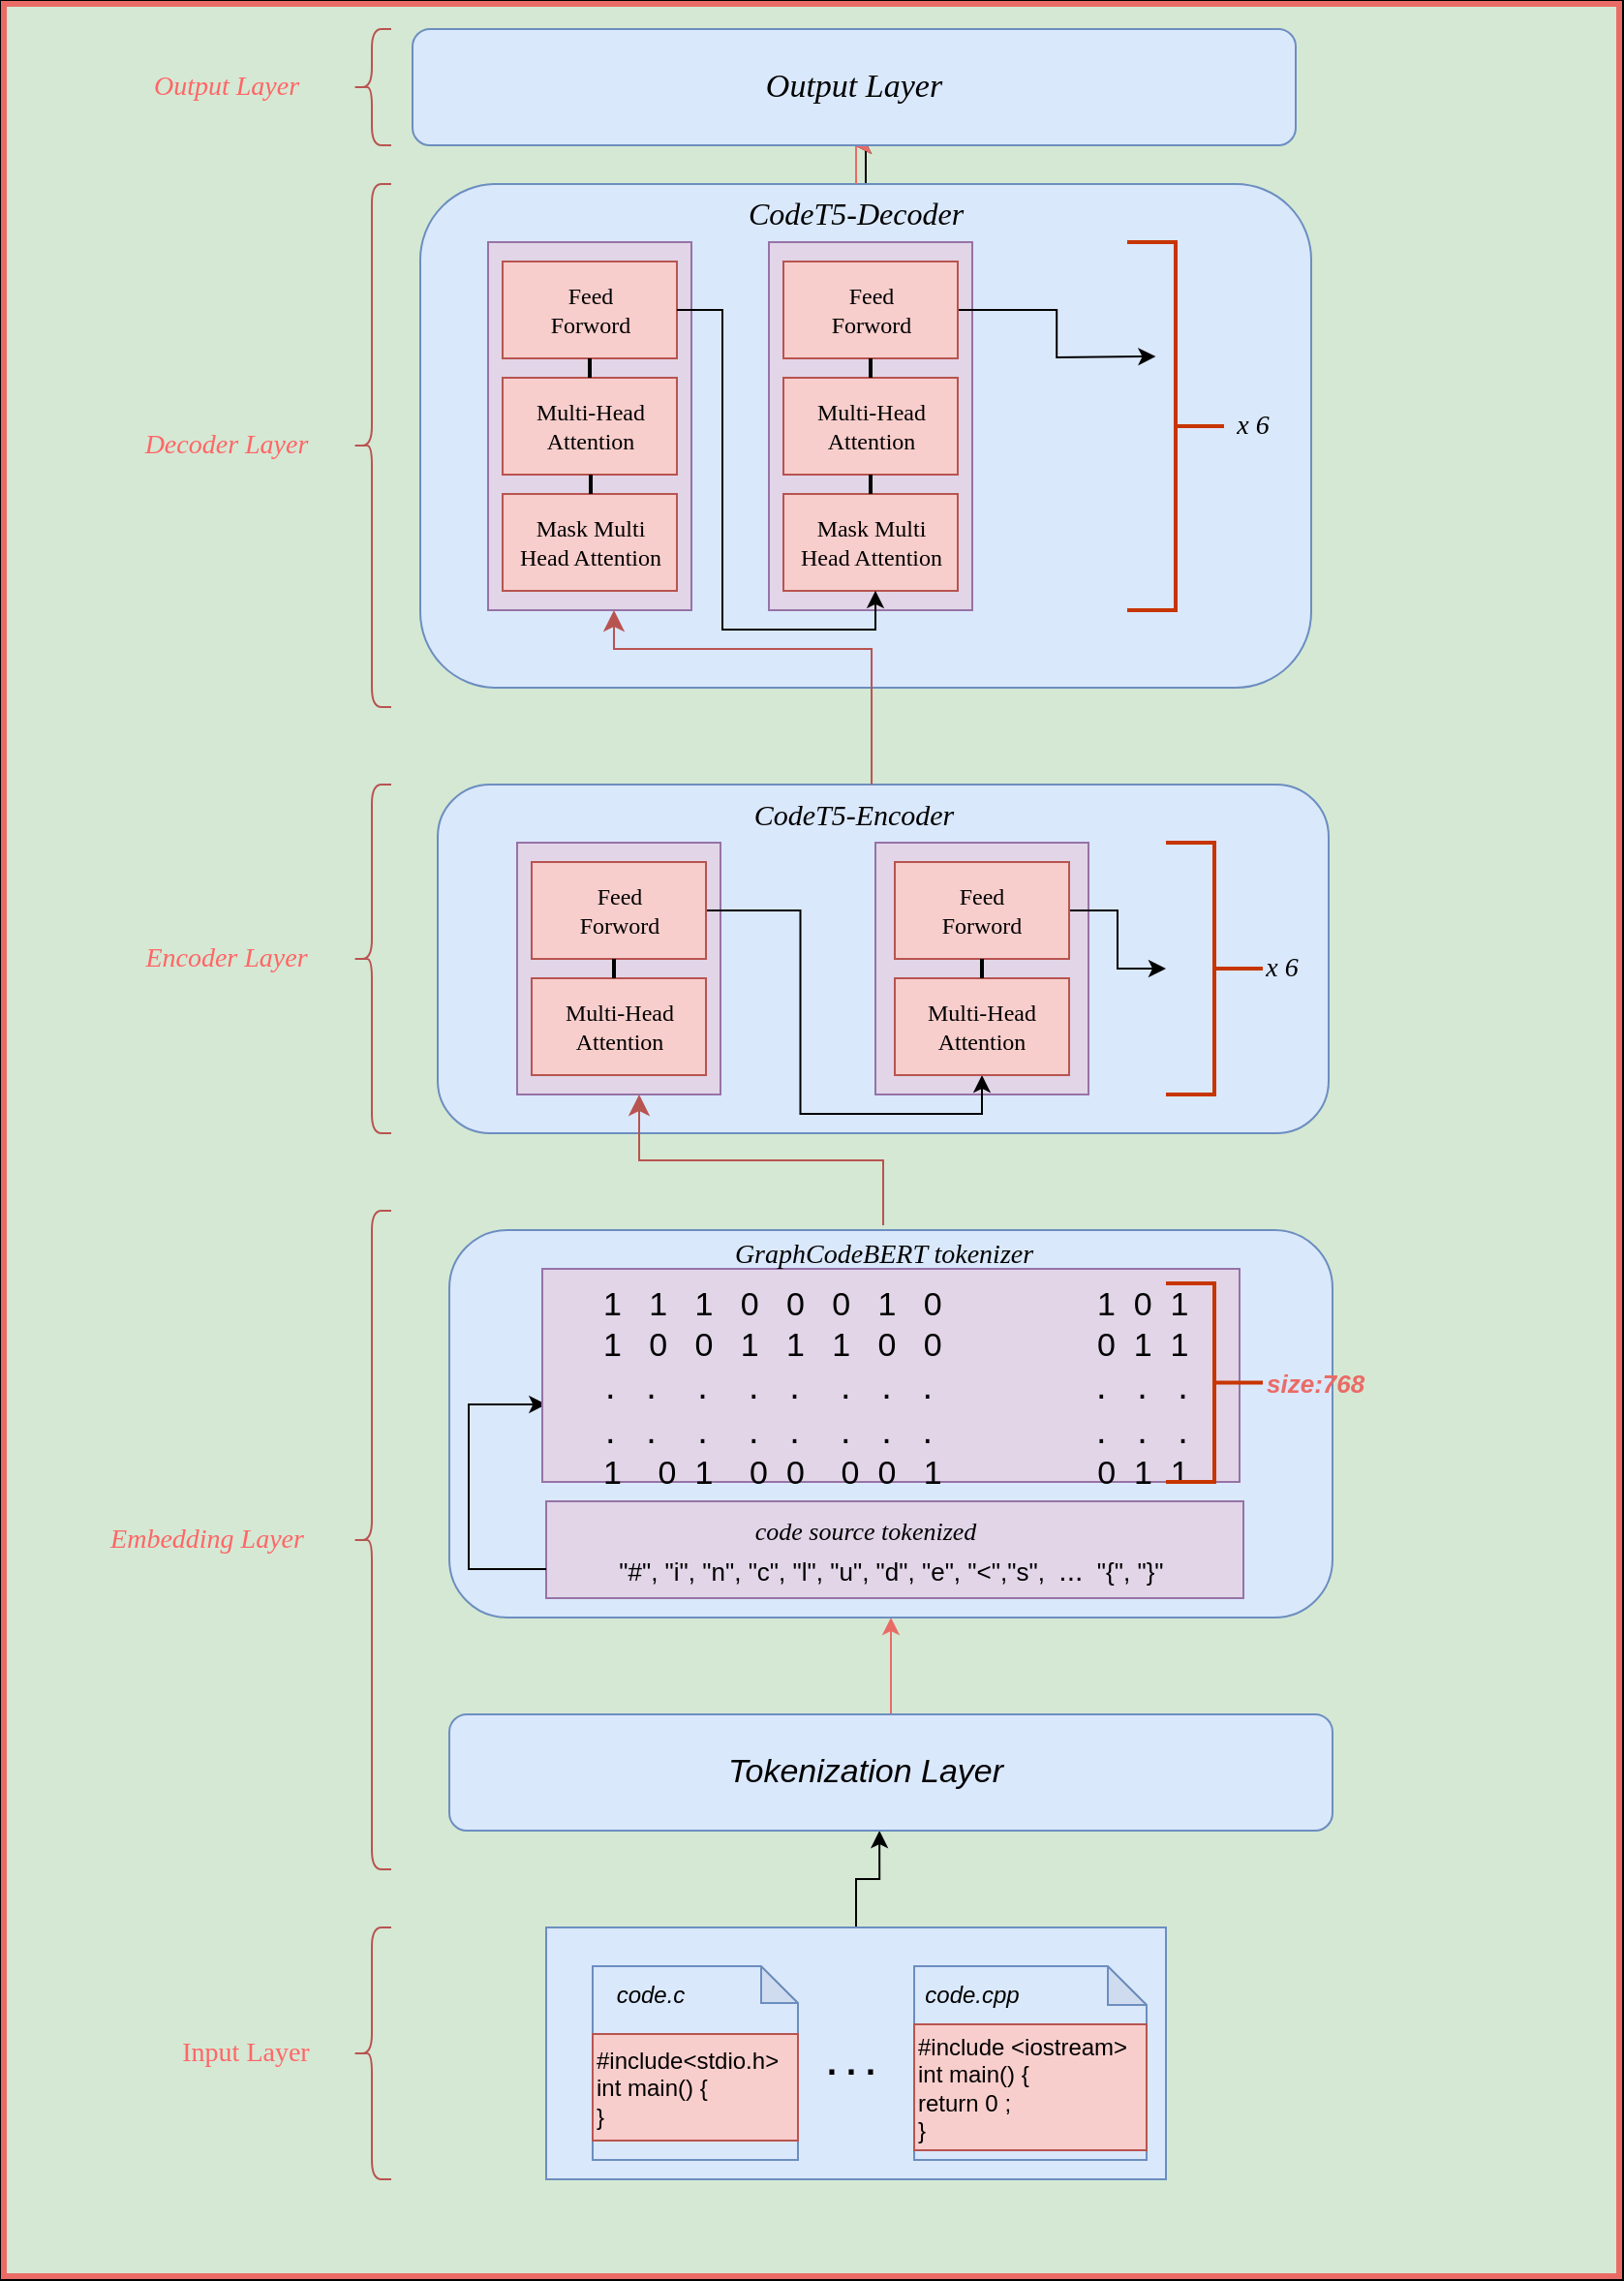 <mxfile version="24.6.2" type="github">
  <diagram name="Page-1" id="ndFlclTGQ-r0OjpnFzX9">
    <mxGraphModel dx="1941" dy="2930" grid="0" gridSize="10" guides="1" tooltips="1" connect="1" arrows="1" fold="1" page="1" pageScale="1" pageWidth="827" pageHeight="1169" background="#000000" math="0" shadow="0">
      <root>
        <mxCell id="0" />
        <mxCell id="1" parent="0" />
        <mxCell id="08KLOJ0HgdKlxMjKVlnE-175" value="" style="rounded=0;whiteSpace=wrap;html=1;fillColor=#d5e8d4;strokeColor=#EA6B66;strokeWidth=3;" vertex="1" parent="1">
          <mxGeometry y="-1173" width="834" height="1173" as="geometry" />
        </mxCell>
        <mxCell id="08KLOJ0HgdKlxMjKVlnE-176" value="" style="edgeStyle=orthogonalEdgeStyle;rounded=0;orthogonalLoop=1;jettySize=auto;html=1;entryX=0.487;entryY=1;entryDx=0;entryDy=0;entryPerimeter=0;" edge="1" parent="1" source="08KLOJ0HgdKlxMjKVlnE-74" target="08KLOJ0HgdKlxMjKVlnE-87">
          <mxGeometry relative="1" as="geometry" />
        </mxCell>
        <mxCell id="08KLOJ0HgdKlxMjKVlnE-74" value="" style="rounded=0;whiteSpace=wrap;html=1;fillColor=#dae8fc;strokeColor=#6c8ebf;" vertex="1" parent="1">
          <mxGeometry x="280" y="-180" width="320" height="130" as="geometry" />
        </mxCell>
        <mxCell id="08KLOJ0HgdKlxMjKVlnE-73" value="" style="shape=note;whiteSpace=wrap;html=1;backgroundOutline=1;darkOpacity=0.05;size=19;fillColor=#dae8fc;strokeColor=#6c8ebf;" vertex="1" parent="1">
          <mxGeometry x="304" y="-160" width="106" height="100" as="geometry" />
        </mxCell>
        <mxCell id="08KLOJ0HgdKlxMjKVlnE-75" value="" style="shape=note;whiteSpace=wrap;html=1;backgroundOutline=1;darkOpacity=0.05;size=20;fillColor=#dae8fc;strokeColor=#6c8ebf;" vertex="1" parent="1">
          <mxGeometry x="470" y="-160" width="120" height="100" as="geometry" />
        </mxCell>
        <mxCell id="08KLOJ0HgdKlxMjKVlnE-78" value="#include&amp;lt;stdio.h&amp;gt;&lt;br&gt;int main() {&lt;div&gt;}&lt;/div&gt;" style="text;html=1;align=left;verticalAlign=middle;whiteSpace=wrap;rounded=0;fillColor=#f8cecc;strokeColor=#b85450;" vertex="1" parent="1">
          <mxGeometry x="304" y="-125" width="106" height="55" as="geometry" />
        </mxCell>
        <mxCell id="08KLOJ0HgdKlxMjKVlnE-79" value="#include &amp;lt;iostream&amp;gt;&lt;div&gt;int main() {&lt;/div&gt;&lt;div&gt;return 0 ;&lt;/div&gt;&lt;div&gt;}&lt;/div&gt;" style="text;html=1;align=left;verticalAlign=middle;whiteSpace=wrap;rounded=0;fillColor=#f8cecc;strokeColor=#b85450;" vertex="1" parent="1">
          <mxGeometry x="470" y="-130" width="120" height="65" as="geometry" />
        </mxCell>
        <mxCell id="08KLOJ0HgdKlxMjKVlnE-81" value="&lt;i&gt;code.c&lt;/i&gt;" style="text;html=1;align=center;verticalAlign=middle;whiteSpace=wrap;rounded=0;" vertex="1" parent="1">
          <mxGeometry x="304" y="-160" width="60" height="30" as="geometry" />
        </mxCell>
        <mxCell id="08KLOJ0HgdKlxMjKVlnE-82" value="&lt;i&gt;code.cpp&lt;/i&gt;" style="text;html=1;align=center;verticalAlign=middle;whiteSpace=wrap;rounded=0;" vertex="1" parent="1">
          <mxGeometry x="470" y="-160" width="60" height="30" as="geometry" />
        </mxCell>
        <mxCell id="08KLOJ0HgdKlxMjKVlnE-84" value="" style="shape=curlyBracket;whiteSpace=wrap;html=1;rounded=1;labelPosition=left;verticalLabelPosition=middle;align=right;verticalAlign=middle;fillColor=#f8cecc;gradientColor=#ea6b66;strokeColor=#b85450;" vertex="1" parent="1">
          <mxGeometry x="180" y="-180" width="20" height="130" as="geometry" />
        </mxCell>
        <mxCell id="08KLOJ0HgdKlxMjKVlnE-86" value="&lt;font color=&quot;#ff6666&quot; face=&quot;Times New Roman&quot; style=&quot;font-size: 14px;&quot;&gt;Input Layer&lt;/font&gt;" style="text;html=1;align=center;verticalAlign=middle;whiteSpace=wrap;rounded=0;" vertex="1" parent="1">
          <mxGeometry x="90" y="-130" width="70" height="30" as="geometry" />
        </mxCell>
        <mxCell id="08KLOJ0HgdKlxMjKVlnE-174" value="" style="edgeStyle=orthogonalEdgeStyle;rounded=0;orthogonalLoop=1;jettySize=auto;html=1;strokeColor=#EA6B66;entryX=0.5;entryY=1;entryDx=0;entryDy=0;" edge="1" parent="1" source="08KLOJ0HgdKlxMjKVlnE-87" target="08KLOJ0HgdKlxMjKVlnE-95">
          <mxGeometry relative="1" as="geometry" />
        </mxCell>
        <mxCell id="08KLOJ0HgdKlxMjKVlnE-87" value="" style="rounded=1;whiteSpace=wrap;html=1;fillColor=#dae8fc;strokeColor=#6c8ebf;" vertex="1" parent="1">
          <mxGeometry x="230" y="-290" width="456" height="60" as="geometry" />
        </mxCell>
        <mxCell id="08KLOJ0HgdKlxMjKVlnE-91" value="&lt;b style=&quot;font-size: 18px;&quot;&gt;. . .&amp;nbsp;&lt;/b&gt;" style="text;html=1;align=center;verticalAlign=middle;whiteSpace=wrap;rounded=0;" vertex="1" parent="1">
          <mxGeometry x="410" y="-125" width="60" height="30" as="geometry" />
        </mxCell>
        <mxCell id="08KLOJ0HgdKlxMjKVlnE-92" value="" style="shape=curlyBracket;whiteSpace=wrap;html=1;rounded=1;labelPosition=left;verticalLabelPosition=middle;align=right;verticalAlign=middle;size=0.5;fillColor=#f8cecc;gradientColor=#ea6b66;strokeColor=#b85450;" vertex="1" parent="1">
          <mxGeometry x="180" y="-550" width="20" height="340" as="geometry" />
        </mxCell>
        <mxCell id="08KLOJ0HgdKlxMjKVlnE-94" value="&lt;i&gt;&lt;font color=&quot;#ff6666&quot; style=&quot;font-size: 14px;&quot; face=&quot;Times New Roman&quot;&gt;Embedding Layer&lt;/font&gt;&lt;/i&gt;" style="text;html=1;align=center;verticalAlign=middle;whiteSpace=wrap;rounded=0;" vertex="1" parent="1">
          <mxGeometry x="50" y="-395" width="110" height="30" as="geometry" />
        </mxCell>
        <mxCell id="08KLOJ0HgdKlxMjKVlnE-95" value="" style="rounded=1;whiteSpace=wrap;html=1;fillColor=#dae8fc;strokeColor=#6c8ebf;" vertex="1" parent="1">
          <mxGeometry x="230" y="-540" width="456" height="200" as="geometry" />
        </mxCell>
        <mxCell id="08KLOJ0HgdKlxMjKVlnE-98" value="&lt;font style=&quot;font-size: 17px;&quot;&gt;&lt;i&gt;Tokenization Layer&lt;/i&gt;&lt;/font&gt;" style="text;html=1;align=center;verticalAlign=middle;whiteSpace=wrap;rounded=0;" vertex="1" parent="1">
          <mxGeometry x="310" y="-275" width="270" height="30" as="geometry" />
        </mxCell>
        <mxCell id="08KLOJ0HgdKlxMjKVlnE-99" value="" style="rounded=0;whiteSpace=wrap;html=1;fillColor=#e1d5e7;strokeColor=#9673a6;" vertex="1" parent="1">
          <mxGeometry x="280" y="-400" width="360" height="50" as="geometry" />
        </mxCell>
        <mxCell id="08KLOJ0HgdKlxMjKVlnE-100" value="&lt;i&gt;&lt;font face=&quot;Times New Roman&quot; style=&quot;font-size: 13px;&quot;&gt;code source tokenized&lt;/font&gt;&lt;/i&gt;" style="text;html=1;align=center;verticalAlign=middle;whiteSpace=wrap;rounded=0;" vertex="1" parent="1">
          <mxGeometry x="385" y="-400" width="120" height="30" as="geometry" />
        </mxCell>
        <mxCell id="08KLOJ0HgdKlxMjKVlnE-105" value="" style="edgeStyle=orthogonalEdgeStyle;rounded=0;orthogonalLoop=1;jettySize=auto;html=1;entryX=0.006;entryY=0.636;entryDx=0;entryDy=0;entryPerimeter=0;" edge="1" parent="1" source="08KLOJ0HgdKlxMjKVlnE-101" target="08KLOJ0HgdKlxMjKVlnE-104">
          <mxGeometry relative="1" as="geometry">
            <Array as="points">
              <mxPoint x="240" y="-365" />
              <mxPoint x="240" y="-450" />
            </Array>
          </mxGeometry>
        </mxCell>
        <mxCell id="08KLOJ0HgdKlxMjKVlnE-101" value="&lt;font style=&quot;font-size: 13px;&quot;&gt;&quot;#&quot;, &quot;i&quot;, &quot;n&quot;, &quot;c&quot;, &quot;l&quot;, &quot;u&quot;, &quot;d&quot;, &quot;e&quot;, &quot;&amp;lt;&quot;,&quot;s&quot;,&amp;nbsp; &lt;/font&gt;&lt;font style=&quot;font-size: 15px;&quot;&gt;...&lt;/font&gt;&lt;font style=&quot;font-size: 13px;&quot;&gt;&amp;nbsp; &quot;{&quot;, &quot;}&quot;&amp;nbsp;&lt;/font&gt;" style="text;html=1;align=center;verticalAlign=middle;whiteSpace=wrap;rounded=0;" vertex="1" parent="1">
          <mxGeometry x="280" y="-380" width="360" height="30" as="geometry" />
        </mxCell>
        <mxCell id="08KLOJ0HgdKlxMjKVlnE-104" value="" style="rounded=0;whiteSpace=wrap;html=1;fillColor=#e1d5e7;strokeColor=#9673a6;" vertex="1" parent="1">
          <mxGeometry x="278" y="-520" width="360" height="110" as="geometry" />
        </mxCell>
        <mxCell id="08KLOJ0HgdKlxMjKVlnE-106" value="&lt;div&gt;&lt;br&gt;&lt;/div&gt;&lt;font style=&quot;font-size: 17px;&quot;&gt;&amp;nbsp; 1&amp;nbsp; &amp;nbsp;1&amp;nbsp; &amp;nbsp;1&amp;nbsp; &amp;nbsp;0&amp;nbsp; &amp;nbsp;0&amp;nbsp; &amp;nbsp;0&amp;nbsp; &amp;nbsp;1&amp;nbsp; &amp;nbsp;0&amp;nbsp; &amp;nbsp; &amp;nbsp; &amp;nbsp;&lt;span style=&quot;white-space: pre;&quot;&gt;&#x9;&lt;/span&gt;&lt;span style=&quot;white-space: pre;&quot;&gt;&#x9;&lt;/span&gt;1&amp;nbsp; 0&amp;nbsp; 1&lt;/font&gt;&lt;div style=&quot;font-size: 17px;&quot;&gt;&lt;font style=&quot;font-size: 17px;&quot;&gt;&amp;nbsp; 1&amp;nbsp; &amp;nbsp;0&amp;nbsp; &amp;nbsp;0&amp;nbsp; &amp;nbsp;1&amp;nbsp; &amp;nbsp;1&amp;nbsp; &amp;nbsp;1&amp;nbsp; &amp;nbsp;0&amp;nbsp; &amp;nbsp;0&amp;nbsp; &amp;nbsp; &amp;nbsp; &amp;nbsp;&lt;span style=&quot;white-space: pre;&quot;&gt;&#x9;&lt;/span&gt;&lt;span style=&quot;white-space: pre;&quot;&gt;&#x9;&lt;/span&gt;0&amp;nbsp; 1&amp;nbsp; 1&lt;/font&gt;&lt;/div&gt;&lt;div style=&quot;font-size: 19px;&quot;&gt;&lt;font style=&quot;font-size: 19px;&quot;&gt;&amp;nbsp; .&amp;nbsp; &amp;nbsp;.&amp;nbsp; &amp;nbsp; .&amp;nbsp; &amp;nbsp; .&amp;nbsp; &amp;nbsp;.&amp;nbsp; &amp;nbsp; .&amp;nbsp; &amp;nbsp;.&amp;nbsp; &amp;nbsp;.&amp;nbsp; &amp;nbsp; &amp;nbsp;&lt;span style=&quot;white-space: pre;&quot;&gt;&#x9;&lt;/span&gt;&lt;span style=&quot;white-space: pre;&quot;&gt;&#x9;&lt;/span&gt;&amp;nbsp; .&amp;nbsp; &amp;nbsp;.&amp;nbsp; &amp;nbsp;.&lt;/font&gt;&lt;/div&gt;&lt;div style=&quot;font-size: 19px;&quot;&gt;&lt;span style=&quot;background-color: initial;&quot;&gt;&amp;nbsp; .&amp;nbsp; &amp;nbsp;.&amp;nbsp; &amp;nbsp; .&amp;nbsp; &amp;nbsp; .&amp;nbsp; &amp;nbsp;.&amp;nbsp; &amp;nbsp; .&amp;nbsp; &amp;nbsp;.&amp;nbsp; &amp;nbsp;.&amp;nbsp; &amp;nbsp; &amp;nbsp;&lt;span style=&quot;white-space: pre;&quot;&gt;&#x9;&lt;/span&gt;&lt;span style=&quot;white-space: pre;&quot;&gt;&#x9;&lt;/span&gt;&amp;nbsp; .&amp;nbsp; &amp;nbsp;.&amp;nbsp; &amp;nbsp;.&lt;/span&gt;&lt;br&gt;&lt;/div&gt;&lt;div style=&quot;&quot;&gt;&lt;span style=&quot;background-color: initial;&quot;&gt;&lt;font style=&quot;font-size: 17px;&quot;&gt;&amp;nbsp; 1&amp;nbsp; &amp;nbsp; 0&amp;nbsp; 1&amp;nbsp; &amp;nbsp; 0&amp;nbsp; 0&amp;nbsp; &amp;nbsp; 0&amp;nbsp; 0&amp;nbsp; &amp;nbsp;1&amp;nbsp; &amp;nbsp; &amp;nbsp; &amp;nbsp; &amp;nbsp; &amp;nbsp; &amp;nbsp; &amp;nbsp; &amp;nbsp;0&amp;nbsp; 1&amp;nbsp; 1&amp;nbsp;&amp;nbsp;&lt;/font&gt;&lt;/span&gt;&lt;br&gt;&lt;/div&gt;" style="text;html=1;align=left;verticalAlign=middle;whiteSpace=wrap;rounded=0;" vertex="1" parent="1">
          <mxGeometry x="298" y="-510" width="340" height="90" as="geometry" />
        </mxCell>
        <mxCell id="08KLOJ0HgdKlxMjKVlnE-107" value="" style="strokeWidth=2;html=1;shape=mxgraph.flowchart.annotation_2;align=left;labelPosition=right;pointerEvents=1;direction=west;fillColor=#fa6800;strokeColor=#C73500;fontColor=#000000;" vertex="1" parent="1">
          <mxGeometry x="600" y="-512.5" width="50" height="102.5" as="geometry" />
        </mxCell>
        <mxCell id="08KLOJ0HgdKlxMjKVlnE-108" value="&lt;i&gt;&lt;b&gt;&lt;font color=&quot;#ea6b66&quot; style=&quot;font-size: 13px;&quot;&gt;size:768&lt;/font&gt;&lt;/b&gt;&lt;/i&gt;" style="text;html=1;align=left;verticalAlign=middle;whiteSpace=wrap;rounded=0;" vertex="1" parent="1">
          <mxGeometry x="650" y="-476.25" width="60" height="30" as="geometry" />
        </mxCell>
        <mxCell id="08KLOJ0HgdKlxMjKVlnE-109" value="&lt;i&gt;&lt;font style=&quot;font-size: 14px;&quot; face=&quot;Times New Roman&quot;&gt;GraphCodeBERT tokenizer&lt;/font&gt;&lt;/i&gt;" style="text;html=1;align=center;verticalAlign=middle;resizable=0;points=[];autosize=1;strokeColor=none;fillColor=none;" vertex="1" parent="1">
          <mxGeometry x="364" y="-542.5" width="180" height="30" as="geometry" />
        </mxCell>
        <mxCell id="08KLOJ0HgdKlxMjKVlnE-111" value="" style="rounded=1;whiteSpace=wrap;html=1;fillColor=#dae8fc;strokeColor=#6c8ebf;" vertex="1" parent="1">
          <mxGeometry x="224" y="-770" width="460" height="180" as="geometry" />
        </mxCell>
        <mxCell id="08KLOJ0HgdKlxMjKVlnE-168" value="" style="edgeStyle=orthogonalEdgeStyle;rounded=0;orthogonalLoop=1;jettySize=auto;html=1;" edge="1" parent="1" source="08KLOJ0HgdKlxMjKVlnE-112" target="08KLOJ0HgdKlxMjKVlnE-167">
          <mxGeometry relative="1" as="geometry" />
        </mxCell>
        <mxCell id="08KLOJ0HgdKlxMjKVlnE-112" value="" style="rounded=1;whiteSpace=wrap;html=1;fillColor=#dae8fc;strokeColor=#6c8ebf;" vertex="1" parent="1">
          <mxGeometry x="215" y="-1080" width="460" height="260" as="geometry" />
        </mxCell>
        <mxCell id="08KLOJ0HgdKlxMjKVlnE-114" value="" style="shape=curlyBracket;whiteSpace=wrap;html=1;rounded=1;labelPosition=left;verticalLabelPosition=middle;align=right;verticalAlign=middle;fillColor=#f8cecc;gradientColor=#ea6b66;strokeColor=#b85450;" vertex="1" parent="1">
          <mxGeometry x="180" y="-770" width="20" height="180" as="geometry" />
        </mxCell>
        <mxCell id="08KLOJ0HgdKlxMjKVlnE-116" value="&lt;font size=&quot;1&quot; face=&quot;Times New Roman&quot; style=&quot;&quot;&gt;&lt;i style=&quot;font-size: 15px;&quot;&gt;CodeT5-Encoder&lt;/i&gt;&lt;/font&gt;" style="text;html=1;align=center;verticalAlign=middle;whiteSpace=wrap;rounded=0;" vertex="1" parent="1">
          <mxGeometry x="334" y="-770" width="210" height="30" as="geometry" />
        </mxCell>
        <mxCell id="08KLOJ0HgdKlxMjKVlnE-117" value="" style="rounded=0;whiteSpace=wrap;html=1;fillColor=#e1d5e7;strokeColor=#9673a6;" vertex="1" parent="1">
          <mxGeometry x="265" y="-740" width="105" height="130" as="geometry" />
        </mxCell>
        <mxCell id="08KLOJ0HgdKlxMjKVlnE-118" value="" style="rounded=0;whiteSpace=wrap;html=1;fillColor=#e1d5e7;strokeColor=#9673a6;" vertex="1" parent="1">
          <mxGeometry x="450" y="-740" width="110" height="130" as="geometry" />
        </mxCell>
        <mxCell id="08KLOJ0HgdKlxMjKVlnE-120" value="" style="strokeWidth=2;html=1;shape=mxgraph.flowchart.annotation_2;align=left;labelPosition=right;pointerEvents=1;direction=west;fillColor=#fa6800;strokeColor=#C73500;fontColor=#000000;" vertex="1" parent="1">
          <mxGeometry x="600" y="-740" width="50" height="130" as="geometry" />
        </mxCell>
        <mxCell id="08KLOJ0HgdKlxMjKVlnE-121" value="&lt;font size=&quot;1&quot; face=&quot;Times New Roman&quot; style=&quot;&quot;&gt;&lt;i style=&quot;font-size: 14px;&quot;&gt;x 6&lt;/i&gt;&lt;/font&gt;" style="text;html=1;align=center;verticalAlign=middle;whiteSpace=wrap;rounded=0;" vertex="1" parent="1">
          <mxGeometry x="630" y="-690" width="60" height="30" as="geometry" />
        </mxCell>
        <mxCell id="08KLOJ0HgdKlxMjKVlnE-122" value="" style="edgeStyle=elbowEdgeStyle;elbow=vertical;endArrow=classic;html=1;curved=0;rounded=0;endSize=8;startSize=8;fillColor=#f8cecc;strokeColor=#b85450;" edge="1" parent="1" source="08KLOJ0HgdKlxMjKVlnE-109">
          <mxGeometry width="50" height="50" relative="1" as="geometry">
            <mxPoint x="442" y="-544" as="sourcePoint" />
            <mxPoint x="328" y="-610" as="targetPoint" />
            <Array as="points" />
          </mxGeometry>
        </mxCell>
        <mxCell id="08KLOJ0HgdKlxMjKVlnE-124" value="&lt;font face=&quot;Times New Roman&quot;&gt;Multi-Head&lt;/font&gt;&lt;div&gt;&lt;font face=&quot;Times New Roman&quot;&gt;Attention&lt;/font&gt;&lt;/div&gt;" style="rounded=0;whiteSpace=wrap;html=1;fillColor=#f8cecc;strokeColor=#b85450;" vertex="1" parent="1">
          <mxGeometry x="272.5" y="-670" width="90" height="50" as="geometry" />
        </mxCell>
        <mxCell id="08KLOJ0HgdKlxMjKVlnE-129" style="edgeStyle=orthogonalEdgeStyle;rounded=0;orthogonalLoop=1;jettySize=auto;html=1;entryX=0.5;entryY=1;entryDx=0;entryDy=0;" edge="1" parent="1" source="08KLOJ0HgdKlxMjKVlnE-125" target="08KLOJ0HgdKlxMjKVlnE-126">
          <mxGeometry relative="1" as="geometry" />
        </mxCell>
        <mxCell id="08KLOJ0HgdKlxMjKVlnE-125" value="&lt;font face=&quot;Times New Roman&quot;&gt;Feed&lt;/font&gt;&lt;div&gt;&lt;font face=&quot;Times New Roman&quot;&gt;Forword&lt;/font&gt;&lt;/div&gt;" style="rounded=0;whiteSpace=wrap;html=1;fillColor=#f8cecc;strokeColor=#b85450;" vertex="1" parent="1">
          <mxGeometry x="272.5" y="-730" width="90" height="50" as="geometry" />
        </mxCell>
        <mxCell id="08KLOJ0HgdKlxMjKVlnE-126" value="" style="rounded=0;whiteSpace=wrap;html=1;fillColor=#f8cecc;strokeColor=#b85450;" vertex="1" parent="1">
          <mxGeometry x="460" y="-670" width="90" height="50" as="geometry" />
        </mxCell>
        <mxCell id="08KLOJ0HgdKlxMjKVlnE-127" value="" style="rounded=0;whiteSpace=wrap;html=1;fillColor=#f8cecc;strokeColor=#b85450;" vertex="1" parent="1">
          <mxGeometry x="460" y="-730" width="90" height="50" as="geometry" />
        </mxCell>
        <mxCell id="08KLOJ0HgdKlxMjKVlnE-130" value="&lt;font face=&quot;Times New Roman&quot;&gt;Multi-Head&lt;/font&gt;&lt;div&gt;&lt;font face=&quot;Times New Roman&quot;&gt;Attention&lt;/font&gt;&lt;/div&gt;" style="rounded=0;whiteSpace=wrap;html=1;fillColor=#f8cecc;strokeColor=#b85450;" vertex="1" parent="1">
          <mxGeometry x="460" y="-670" width="90" height="50" as="geometry" />
        </mxCell>
        <mxCell id="08KLOJ0HgdKlxMjKVlnE-134" value="" style="edgeStyle=orthogonalEdgeStyle;rounded=0;orthogonalLoop=1;jettySize=auto;html=1;" edge="1" parent="1" source="08KLOJ0HgdKlxMjKVlnE-131" target="08KLOJ0HgdKlxMjKVlnE-120">
          <mxGeometry relative="1" as="geometry" />
        </mxCell>
        <mxCell id="08KLOJ0HgdKlxMjKVlnE-131" value="&lt;font face=&quot;Times New Roman&quot;&gt;Feed&lt;/font&gt;&lt;div&gt;&lt;font face=&quot;Times New Roman&quot;&gt;Forword&lt;/font&gt;&lt;/div&gt;" style="rounded=0;whiteSpace=wrap;html=1;fillColor=#f8cecc;strokeColor=#b85450;" vertex="1" parent="1">
          <mxGeometry x="460" y="-730" width="90" height="50" as="geometry" />
        </mxCell>
        <mxCell id="08KLOJ0HgdKlxMjKVlnE-136" value="" style="line;strokeWidth=2;direction=south;html=1;" vertex="1" parent="1">
          <mxGeometry x="310" y="-680" width="10" height="10" as="geometry" />
        </mxCell>
        <mxCell id="08KLOJ0HgdKlxMjKVlnE-137" value="" style="line;strokeWidth=2;direction=south;html=1;" vertex="1" parent="1">
          <mxGeometry x="500" y="-680" width="10" height="10" as="geometry" />
        </mxCell>
        <mxCell id="08KLOJ0HgdKlxMjKVlnE-138" value="" style="rounded=0;whiteSpace=wrap;html=1;fillColor=#e1d5e7;strokeColor=#9673a6;" vertex="1" parent="1">
          <mxGeometry x="250" y="-1050" width="105" height="190" as="geometry" />
        </mxCell>
        <mxCell id="08KLOJ0HgdKlxMjKVlnE-140" value="" style="rounded=0;whiteSpace=wrap;html=1;fillColor=#e1d5e7;strokeColor=#9673a6;" vertex="1" parent="1">
          <mxGeometry x="395" y="-1050" width="105" height="190" as="geometry" />
        </mxCell>
        <mxCell id="08KLOJ0HgdKlxMjKVlnE-141" value="&lt;font face=&quot;Times New Roman&quot;&gt;Feed&lt;/font&gt;&lt;div&gt;&lt;font face=&quot;Times New Roman&quot;&gt;Forword&lt;/font&gt;&lt;/div&gt;" style="rounded=0;whiteSpace=wrap;html=1;fillColor=#f8cecc;strokeColor=#b85450;" vertex="1" parent="1">
          <mxGeometry x="257.5" y="-1040" width="90" height="50" as="geometry" />
        </mxCell>
        <mxCell id="08KLOJ0HgdKlxMjKVlnE-142" value="&lt;font face=&quot;Times New Roman&quot;&gt;Mask Multi&lt;/font&gt;&lt;div&gt;&lt;font face=&quot;Times New Roman&quot;&gt;Head Attention&lt;/font&gt;&lt;/div&gt;" style="rounded=0;whiteSpace=wrap;html=1;fillColor=#f8cecc;strokeColor=#b85450;" vertex="1" parent="1">
          <mxGeometry x="257.5" y="-920" width="90" height="50" as="geometry" />
        </mxCell>
        <mxCell id="08KLOJ0HgdKlxMjKVlnE-143" value="&lt;font face=&quot;Times New Roman&quot;&gt;Feed&lt;/font&gt;&lt;div&gt;&lt;font face=&quot;Times New Roman&quot;&gt;Forword&lt;/font&gt;&lt;/div&gt;" style="rounded=0;whiteSpace=wrap;html=1;fillColor=#f8cecc;strokeColor=#b85450;" vertex="1" parent="1">
          <mxGeometry x="257.5" y="-980" width="90" height="50" as="geometry" />
        </mxCell>
        <mxCell id="08KLOJ0HgdKlxMjKVlnE-171" value="" style="edgeStyle=orthogonalEdgeStyle;rounded=0;orthogonalLoop=1;jettySize=auto;html=1;strokeColor=#EA6B66;" edge="1" parent="1" source="08KLOJ0HgdKlxMjKVlnE-144" target="08KLOJ0HgdKlxMjKVlnE-167">
          <mxGeometry relative="1" as="geometry" />
        </mxCell>
        <mxCell id="08KLOJ0HgdKlxMjKVlnE-144" value="&lt;i&gt;&lt;font style=&quot;font-size: 16px;&quot; face=&quot;Times New Roman&quot;&gt;CodeT5-Decoder&lt;/font&gt;&lt;/i&gt;" style="text;html=1;align=center;verticalAlign=middle;whiteSpace=wrap;rounded=0;" vertex="1" parent="1">
          <mxGeometry x="370" y="-1080" width="140" height="30" as="geometry" />
        </mxCell>
        <mxCell id="08KLOJ0HgdKlxMjKVlnE-146" value="" style="edgeStyle=elbowEdgeStyle;elbow=vertical;endArrow=classic;html=1;curved=0;rounded=0;endSize=8;startSize=8;exitX=0.543;exitY=0;exitDx=0;exitDy=0;exitPerimeter=0;fillColor=#f8cecc;strokeColor=#b85450;" edge="1" parent="1" source="08KLOJ0HgdKlxMjKVlnE-116">
          <mxGeometry width="50" height="50" relative="1" as="geometry">
            <mxPoint x="265" y="-810" as="sourcePoint" />
            <mxPoint x="315" y="-860" as="targetPoint" />
            <Array as="points">
              <mxPoint x="300" y="-840" />
            </Array>
          </mxGeometry>
        </mxCell>
        <mxCell id="08KLOJ0HgdKlxMjKVlnE-147" value="&lt;font face=&quot;Times New Roman&quot;&gt;Feed&lt;/font&gt;&lt;div&gt;&lt;font face=&quot;Times New Roman&quot;&gt;Forword&lt;/font&gt;&lt;/div&gt;" style="rounded=0;whiteSpace=wrap;html=1;fillColor=#f8cecc;strokeColor=#b85450;" vertex="1" parent="1">
          <mxGeometry x="402.5" y="-920" width="90" height="50" as="geometry" />
        </mxCell>
        <mxCell id="08KLOJ0HgdKlxMjKVlnE-148" value="&lt;font face=&quot;Times New Roman&quot;&gt;Feed&lt;/font&gt;&lt;div&gt;&lt;font face=&quot;Times New Roman&quot;&gt;Forword&lt;/font&gt;&lt;/div&gt;" style="rounded=0;whiteSpace=wrap;html=1;fillColor=#f8cecc;strokeColor=#b85450;" vertex="1" parent="1">
          <mxGeometry x="402.5" y="-980" width="90" height="50" as="geometry" />
        </mxCell>
        <mxCell id="08KLOJ0HgdKlxMjKVlnE-161" value="" style="edgeStyle=orthogonalEdgeStyle;rounded=0;orthogonalLoop=1;jettySize=auto;html=1;entryX=0.31;entryY=0.8;entryDx=0;entryDy=0;entryPerimeter=0;" edge="1" parent="1" source="08KLOJ0HgdKlxMjKVlnE-149">
          <mxGeometry relative="1" as="geometry">
            <mxPoint x="594.7" y="-991" as="targetPoint" />
          </mxGeometry>
        </mxCell>
        <mxCell id="08KLOJ0HgdKlxMjKVlnE-149" value="&lt;font face=&quot;Times New Roman&quot;&gt;Feed&lt;/font&gt;&lt;div&gt;&lt;font face=&quot;Times New Roman&quot;&gt;Forword&lt;/font&gt;&lt;/div&gt;" style="rounded=0;whiteSpace=wrap;html=1;fillColor=#f8cecc;strokeColor=#b85450;" vertex="1" parent="1">
          <mxGeometry x="402.5" y="-1040" width="90" height="50" as="geometry" />
        </mxCell>
        <mxCell id="08KLOJ0HgdKlxMjKVlnE-150" value="&lt;font face=&quot;Times New Roman&quot;&gt;Mask Multi&lt;/font&gt;&lt;div&gt;&lt;font face=&quot;Times New Roman&quot;&gt;Head Attention&lt;/font&gt;&lt;/div&gt;" style="rounded=0;whiteSpace=wrap;html=1;fillColor=#f8cecc;strokeColor=#b85450;" vertex="1" parent="1">
          <mxGeometry x="402.5" y="-920" width="90" height="50" as="geometry" />
        </mxCell>
        <mxCell id="08KLOJ0HgdKlxMjKVlnE-151" value="&lt;font face=&quot;Times New Roman&quot;&gt;Multi-Head&lt;/font&gt;&lt;div&gt;&lt;font face=&quot;Times New Roman&quot;&gt;Attention&lt;/font&gt;&lt;/div&gt;" style="rounded=0;whiteSpace=wrap;html=1;fillColor=#f8cecc;strokeColor=#b85450;" vertex="1" parent="1">
          <mxGeometry x="257.5" y="-980" width="90" height="50" as="geometry" />
        </mxCell>
        <mxCell id="08KLOJ0HgdKlxMjKVlnE-152" value="&lt;font face=&quot;Times New Roman&quot;&gt;Multi-Head&lt;/font&gt;&lt;div&gt;&lt;font face=&quot;Times New Roman&quot;&gt;Attention&lt;/font&gt;&lt;/div&gt;" style="rounded=0;whiteSpace=wrap;html=1;fillColor=#f8cecc;strokeColor=#b85450;" vertex="1" parent="1">
          <mxGeometry x="402.5" y="-980" width="90" height="50" as="geometry" />
        </mxCell>
        <mxCell id="08KLOJ0HgdKlxMjKVlnE-153" value="" style="line;strokeWidth=2;direction=south;html=1;" vertex="1" parent="1">
          <mxGeometry x="298" y="-930" width="10" height="10" as="geometry" />
        </mxCell>
        <mxCell id="08KLOJ0HgdKlxMjKVlnE-154" value="" style="line;strokeWidth=2;direction=south;html=1;" vertex="1" parent="1">
          <mxGeometry x="297.5" y="-990" width="10" height="10" as="geometry" />
        </mxCell>
        <mxCell id="08KLOJ0HgdKlxMjKVlnE-155" value="" style="line;strokeWidth=2;direction=south;html=1;" vertex="1" parent="1">
          <mxGeometry x="442.5" y="-930" width="10" height="10" as="geometry" />
        </mxCell>
        <mxCell id="08KLOJ0HgdKlxMjKVlnE-156" value="" style="line;strokeWidth=2;direction=south;html=1;" vertex="1" parent="1">
          <mxGeometry x="442.5" y="-990" width="10" height="10" as="geometry" />
        </mxCell>
        <mxCell id="08KLOJ0HgdKlxMjKVlnE-157" style="edgeStyle=orthogonalEdgeStyle;rounded=0;orthogonalLoop=1;jettySize=auto;html=1;entryX=0.524;entryY=0.947;entryDx=0;entryDy=0;entryPerimeter=0;" edge="1" parent="1" source="08KLOJ0HgdKlxMjKVlnE-141" target="08KLOJ0HgdKlxMjKVlnE-140">
          <mxGeometry relative="1" as="geometry">
            <Array as="points">
              <mxPoint x="371" y="-1015" />
              <mxPoint x="371" y="-850" />
              <mxPoint x="450" y="-850" />
            </Array>
          </mxGeometry>
        </mxCell>
        <mxCell id="08KLOJ0HgdKlxMjKVlnE-162" value="" style="strokeWidth=2;html=1;shape=mxgraph.flowchart.annotation_2;align=left;labelPosition=right;pointerEvents=1;direction=west;fillColor=#fa6800;strokeColor=#C73500;fontColor=#000000;" vertex="1" parent="1">
          <mxGeometry x="580" y="-1050" width="50" height="190" as="geometry" />
        </mxCell>
        <mxCell id="08KLOJ0HgdKlxMjKVlnE-163" value="&lt;font size=&quot;1&quot; face=&quot;Times New Roman&quot; style=&quot;&quot;&gt;&lt;i style=&quot;font-size: 14px;&quot;&gt;x 6&lt;/i&gt;&lt;/font&gt;" style="text;html=1;align=center;verticalAlign=middle;whiteSpace=wrap;rounded=0;" vertex="1" parent="1">
          <mxGeometry x="615" y="-970" width="60" height="30" as="geometry" />
        </mxCell>
        <mxCell id="08KLOJ0HgdKlxMjKVlnE-164" value="&lt;i&gt;&lt;font color=&quot;#ff6666&quot; style=&quot;font-size: 14px;&quot; face=&quot;Times New Roman&quot;&gt;Encoder Layer&lt;/font&gt;&lt;/i&gt;" style="text;html=1;align=center;verticalAlign=middle;whiteSpace=wrap;rounded=0;" vertex="1" parent="1">
          <mxGeometry x="60" y="-695" width="110" height="30" as="geometry" />
        </mxCell>
        <mxCell id="08KLOJ0HgdKlxMjKVlnE-165" value="&lt;i&gt;&lt;font color=&quot;#ff6666&quot; style=&quot;font-size: 14px;&quot; face=&quot;Times New Roman&quot;&gt;Decoder Layer&lt;/font&gt;&lt;/i&gt;" style="text;html=1;align=center;verticalAlign=middle;whiteSpace=wrap;rounded=0;" vertex="1" parent="1">
          <mxGeometry x="60" y="-960" width="110" height="30" as="geometry" />
        </mxCell>
        <mxCell id="08KLOJ0HgdKlxMjKVlnE-166" value="" style="shape=curlyBracket;whiteSpace=wrap;html=1;rounded=1;labelPosition=left;verticalLabelPosition=middle;align=right;verticalAlign=middle;fillColor=#f8cecc;gradientColor=#ea6b66;strokeColor=#b85450;" vertex="1" parent="1">
          <mxGeometry x="180" y="-1080" width="20" height="270" as="geometry" />
        </mxCell>
        <mxCell id="08KLOJ0HgdKlxMjKVlnE-167" value="&lt;font face=&quot;Times New Roman&quot; style=&quot;font-size: 17px;&quot;&gt;&lt;i&gt;Output Layer&lt;/i&gt;&lt;/font&gt;" style="rounded=1;whiteSpace=wrap;html=1;fillColor=#dae8fc;strokeColor=#6c8ebf;" vertex="1" parent="1">
          <mxGeometry x="211" y="-1160" width="456" height="60" as="geometry" />
        </mxCell>
        <mxCell id="08KLOJ0HgdKlxMjKVlnE-169" value="" style="shape=curlyBracket;whiteSpace=wrap;html=1;rounded=1;labelPosition=left;verticalLabelPosition=middle;align=right;verticalAlign=middle;fillColor=#f8cecc;gradientColor=#ea6b66;strokeColor=#b85450;" vertex="1" parent="1">
          <mxGeometry x="180" y="-1160" width="20" height="60" as="geometry" />
        </mxCell>
        <mxCell id="08KLOJ0HgdKlxMjKVlnE-170" value="&lt;i&gt;&lt;font color=&quot;#ff6666&quot; style=&quot;font-size: 14px;&quot; face=&quot;Times New Roman&quot;&gt;Output Layer&lt;/font&gt;&lt;/i&gt;" style="text;html=1;align=center;verticalAlign=middle;whiteSpace=wrap;rounded=0;fillColor=#d5e8d4;strokeColor=none;" vertex="1" parent="1">
          <mxGeometry x="60" y="-1145" width="110" height="30" as="geometry" />
        </mxCell>
      </root>
    </mxGraphModel>
  </diagram>
</mxfile>
